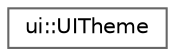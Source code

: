 digraph "Graphical Class Hierarchy"
{
 // LATEX_PDF_SIZE
  bgcolor="transparent";
  edge [fontname=Helvetica,fontsize=10,labelfontname=Helvetica,labelfontsize=10];
  node [fontname=Helvetica,fontsize=10,shape=box,height=0.2,width=0.4];
  rankdir="LR";
  Node0 [label="ui::UITheme",height=0.2,width=0.4,color="grey40", fillcolor="white", style="filled",URL="$d3/dce/structui_1_1_u_i_theme.html",tooltip=" "];
}
